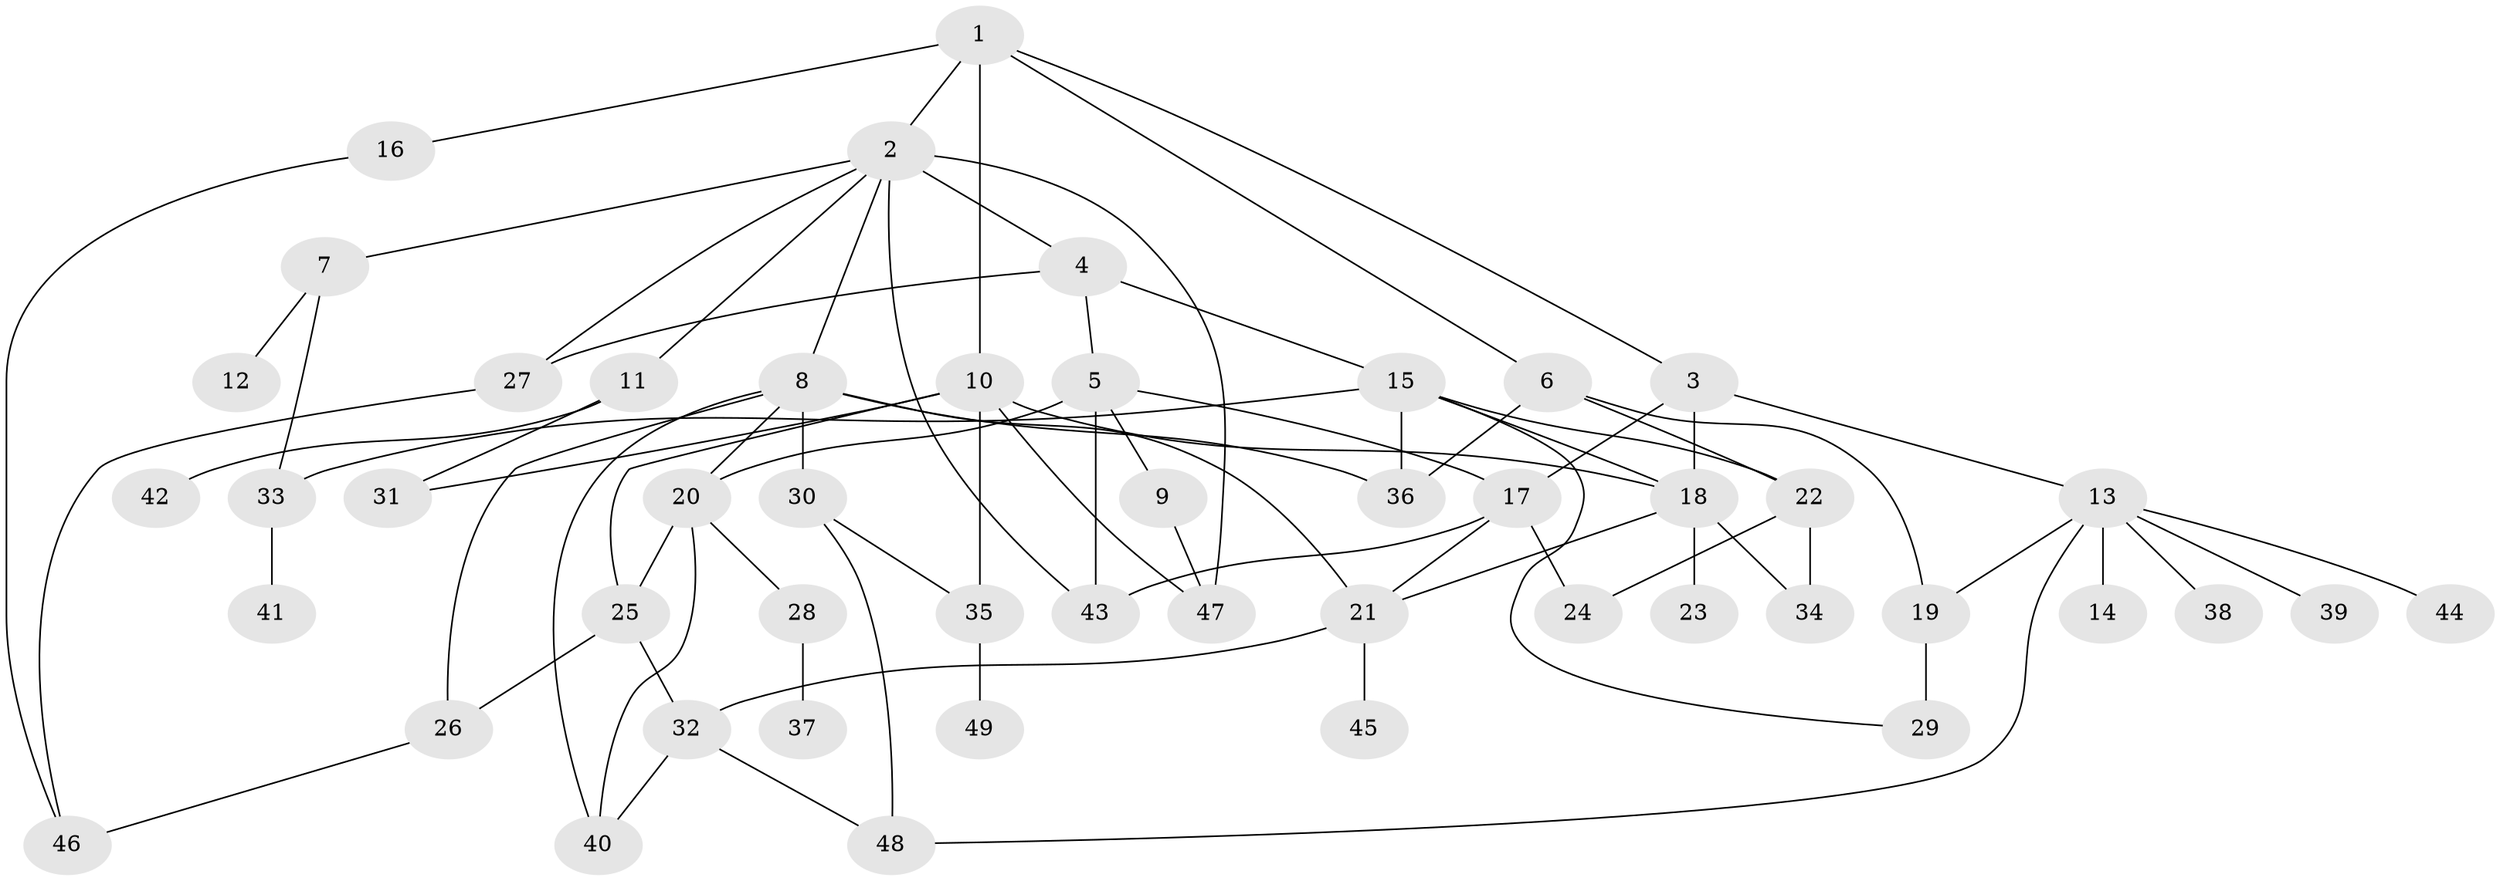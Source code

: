 // original degree distribution, {7: 0.020618556701030927, 10: 0.010309278350515464, 6: 0.020618556701030927, 5: 0.05154639175257732, 4: 0.10309278350515463, 3: 0.2268041237113402, 1: 0.29896907216494845, 8: 0.020618556701030927, 2: 0.24742268041237114}
// Generated by graph-tools (version 1.1) at 2025/34/03/09/25 02:34:34]
// undirected, 49 vertices, 78 edges
graph export_dot {
graph [start="1"]
  node [color=gray90,style=filled];
  1;
  2;
  3;
  4;
  5;
  6;
  7;
  8;
  9;
  10;
  11;
  12;
  13;
  14;
  15;
  16;
  17;
  18;
  19;
  20;
  21;
  22;
  23;
  24;
  25;
  26;
  27;
  28;
  29;
  30;
  31;
  32;
  33;
  34;
  35;
  36;
  37;
  38;
  39;
  40;
  41;
  42;
  43;
  44;
  45;
  46;
  47;
  48;
  49;
  1 -- 2 [weight=1.0];
  1 -- 3 [weight=1.0];
  1 -- 6 [weight=1.0];
  1 -- 10 [weight=1.0];
  1 -- 16 [weight=1.0];
  2 -- 4 [weight=1.0];
  2 -- 7 [weight=1.0];
  2 -- 8 [weight=1.0];
  2 -- 11 [weight=1.0];
  2 -- 27 [weight=1.0];
  2 -- 43 [weight=2.0];
  2 -- 47 [weight=1.0];
  3 -- 13 [weight=1.0];
  3 -- 17 [weight=1.0];
  3 -- 18 [weight=2.0];
  4 -- 5 [weight=1.0];
  4 -- 15 [weight=1.0];
  4 -- 27 [weight=1.0];
  5 -- 9 [weight=1.0];
  5 -- 17 [weight=1.0];
  5 -- 20 [weight=1.0];
  5 -- 43 [weight=1.0];
  6 -- 19 [weight=1.0];
  6 -- 22 [weight=1.0];
  6 -- 36 [weight=1.0];
  7 -- 12 [weight=1.0];
  7 -- 33 [weight=1.0];
  8 -- 20 [weight=2.0];
  8 -- 21 [weight=1.0];
  8 -- 26 [weight=1.0];
  8 -- 30 [weight=2.0];
  8 -- 36 [weight=1.0];
  8 -- 40 [weight=1.0];
  9 -- 47 [weight=1.0];
  10 -- 18 [weight=1.0];
  10 -- 25 [weight=1.0];
  10 -- 31 [weight=1.0];
  10 -- 35 [weight=1.0];
  10 -- 47 [weight=1.0];
  11 -- 31 [weight=1.0];
  11 -- 42 [weight=1.0];
  13 -- 14 [weight=1.0];
  13 -- 19 [weight=1.0];
  13 -- 38 [weight=1.0];
  13 -- 39 [weight=1.0];
  13 -- 44 [weight=1.0];
  13 -- 48 [weight=1.0];
  15 -- 18 [weight=1.0];
  15 -- 22 [weight=1.0];
  15 -- 29 [weight=1.0];
  15 -- 33 [weight=2.0];
  15 -- 36 [weight=1.0];
  16 -- 46 [weight=1.0];
  17 -- 21 [weight=1.0];
  17 -- 24 [weight=1.0];
  17 -- 43 [weight=1.0];
  18 -- 21 [weight=1.0];
  18 -- 23 [weight=1.0];
  18 -- 34 [weight=1.0];
  19 -- 29 [weight=2.0];
  20 -- 25 [weight=1.0];
  20 -- 28 [weight=1.0];
  20 -- 40 [weight=1.0];
  21 -- 32 [weight=1.0];
  21 -- 45 [weight=2.0];
  22 -- 24 [weight=1.0];
  22 -- 34 [weight=1.0];
  25 -- 26 [weight=1.0];
  25 -- 32 [weight=1.0];
  26 -- 46 [weight=1.0];
  27 -- 46 [weight=1.0];
  28 -- 37 [weight=1.0];
  30 -- 35 [weight=1.0];
  30 -- 48 [weight=1.0];
  32 -- 40 [weight=1.0];
  32 -- 48 [weight=1.0];
  33 -- 41 [weight=1.0];
  35 -- 49 [weight=1.0];
}
